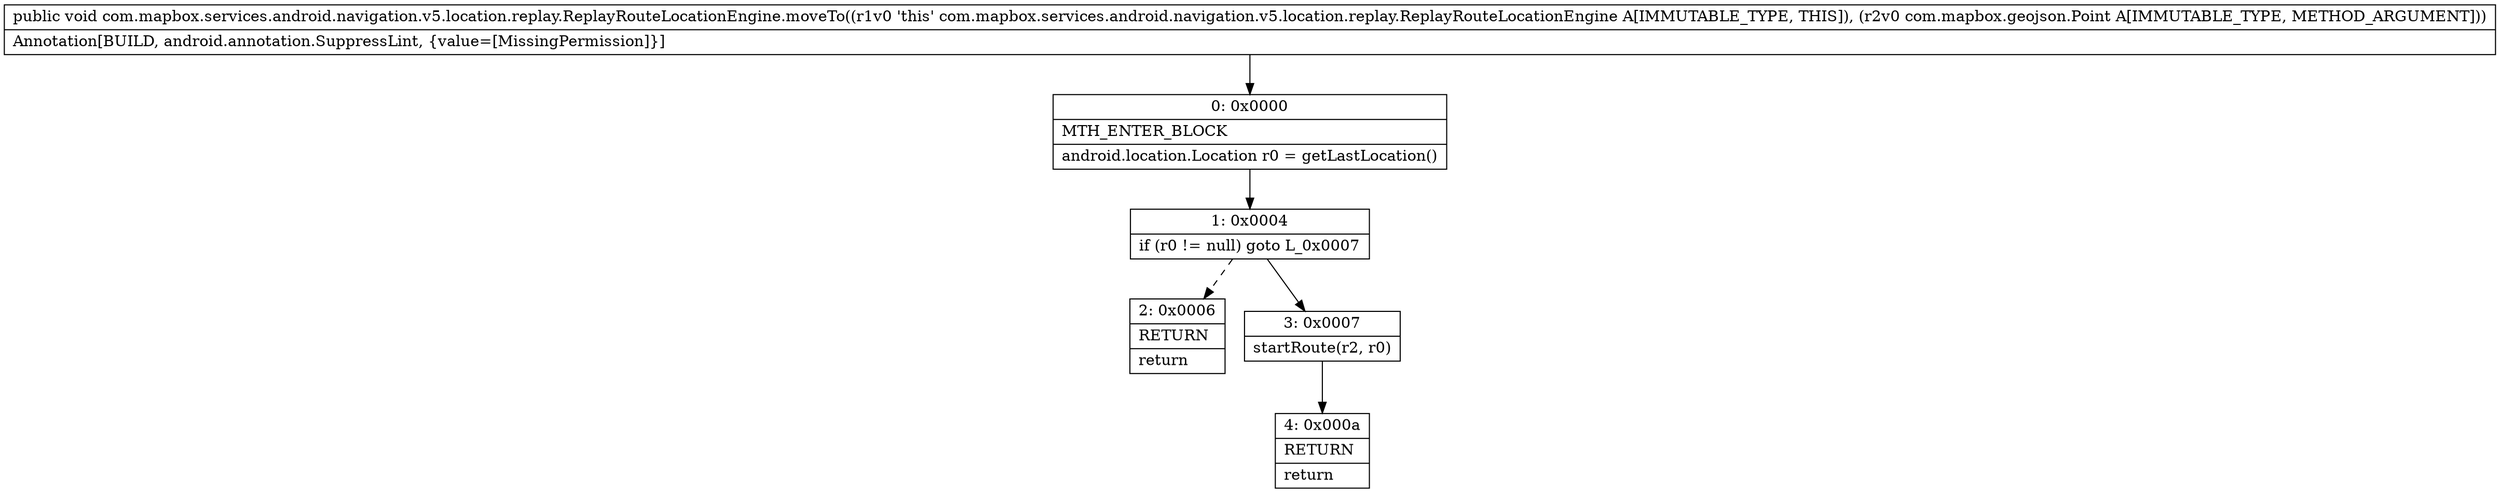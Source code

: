 digraph "CFG forcom.mapbox.services.android.navigation.v5.location.replay.ReplayRouteLocationEngine.moveTo(Lcom\/mapbox\/geojson\/Point;)V" {
Node_0 [shape=record,label="{0\:\ 0x0000|MTH_ENTER_BLOCK\l|android.location.Location r0 = getLastLocation()\l}"];
Node_1 [shape=record,label="{1\:\ 0x0004|if (r0 != null) goto L_0x0007\l}"];
Node_2 [shape=record,label="{2\:\ 0x0006|RETURN\l|return\l}"];
Node_3 [shape=record,label="{3\:\ 0x0007|startRoute(r2, r0)\l}"];
Node_4 [shape=record,label="{4\:\ 0x000a|RETURN\l|return\l}"];
MethodNode[shape=record,label="{public void com.mapbox.services.android.navigation.v5.location.replay.ReplayRouteLocationEngine.moveTo((r1v0 'this' com.mapbox.services.android.navigation.v5.location.replay.ReplayRouteLocationEngine A[IMMUTABLE_TYPE, THIS]), (r2v0 com.mapbox.geojson.Point A[IMMUTABLE_TYPE, METHOD_ARGUMENT]))  | Annotation[BUILD, android.annotation.SuppressLint, \{value=[MissingPermission]\}]\l}"];
MethodNode -> Node_0;
Node_0 -> Node_1;
Node_1 -> Node_2[style=dashed];
Node_1 -> Node_3;
Node_3 -> Node_4;
}

